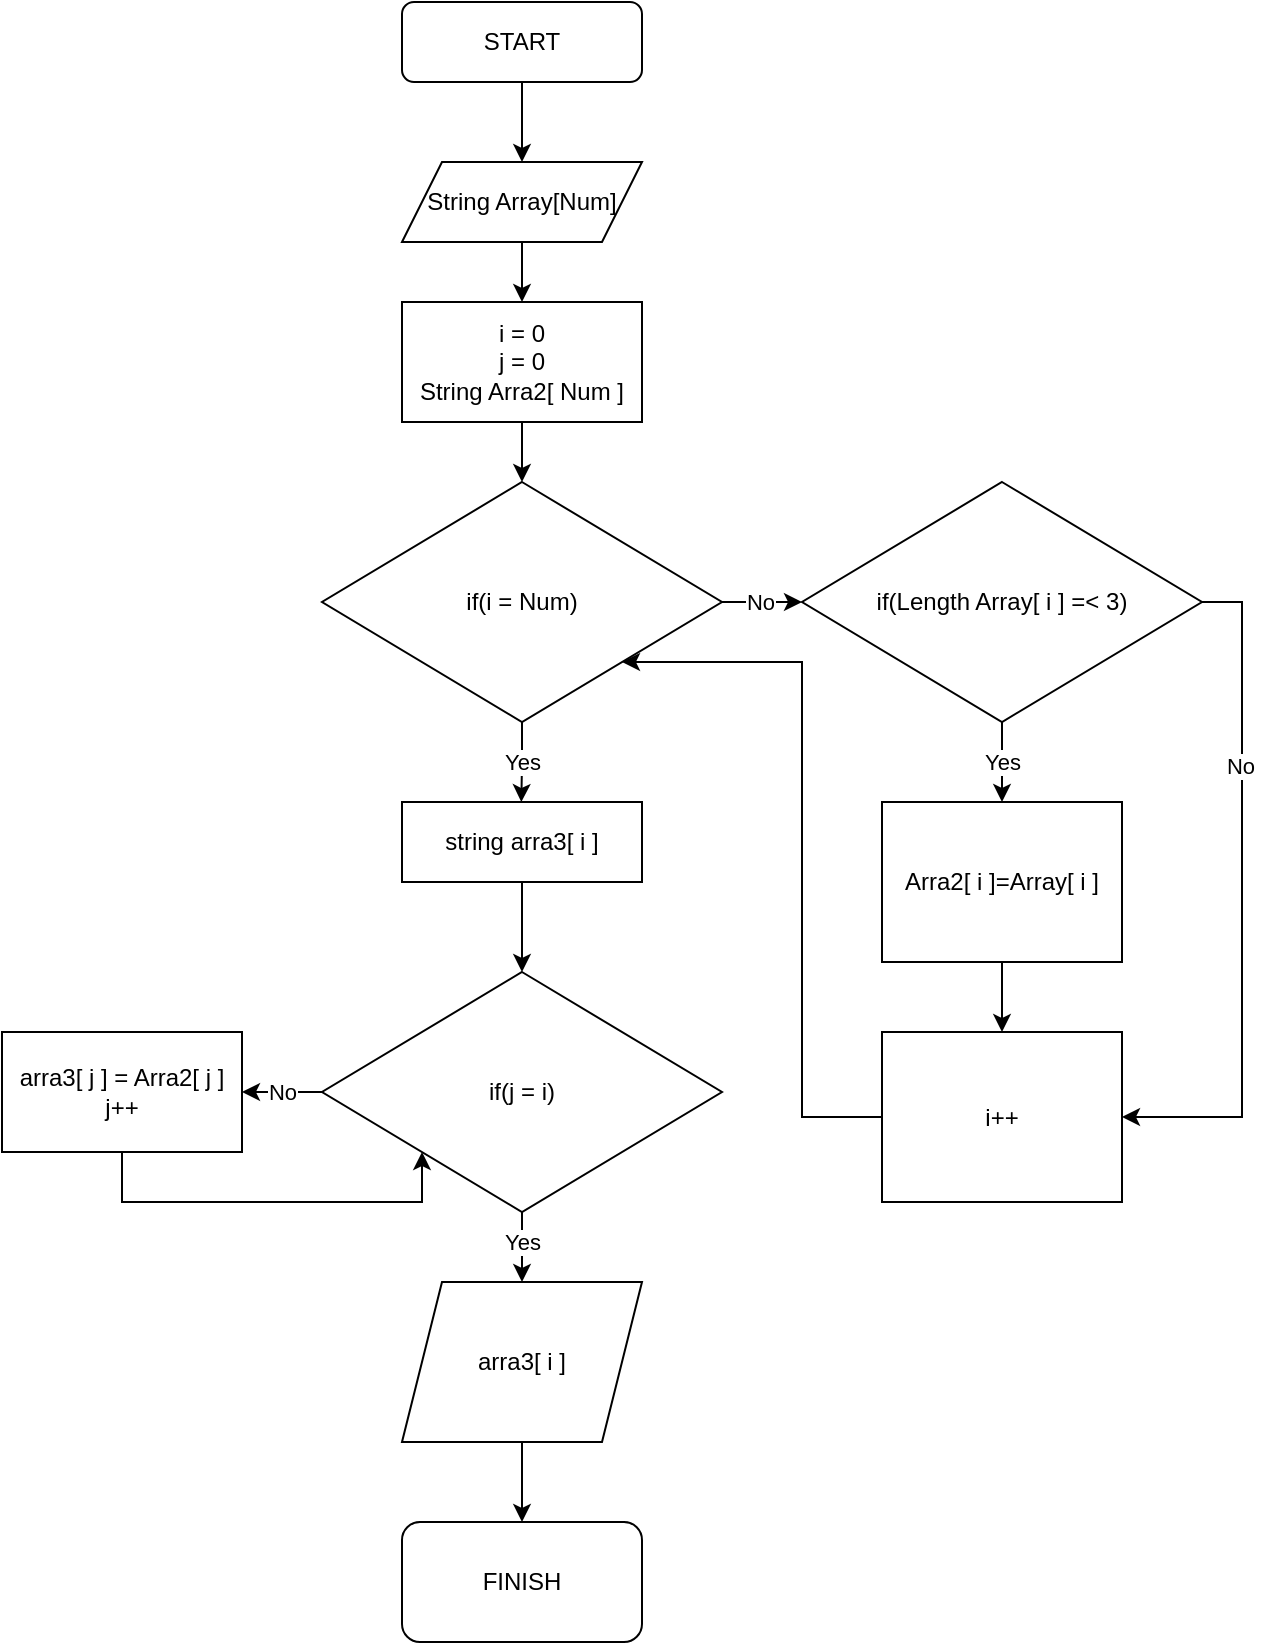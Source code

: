<mxfile version="20.1.1" type="device"><diagram id="qiiCkjB1hDQMQWk_kW8q" name="Page-1"><mxGraphModel dx="1165" dy="1158" grid="1" gridSize="10" guides="1" tooltips="1" connect="1" arrows="1" fold="1" page="1" pageScale="1" pageWidth="827" pageHeight="1169" math="0" shadow="0"><root><mxCell id="0"/><mxCell id="1" parent="0"/><mxCell id="bnd80W0CaueRQhWBib-J-4" style="edgeStyle=orthogonalEdgeStyle;rounded=0;orthogonalLoop=1;jettySize=auto;html=1;exitX=0.5;exitY=1;exitDx=0;exitDy=0;entryX=0.5;entryY=0;entryDx=0;entryDy=0;" edge="1" parent="1" source="bnd80W0CaueRQhWBib-J-1" target="bnd80W0CaueRQhWBib-J-3"><mxGeometry relative="1" as="geometry"/></mxCell><mxCell id="bnd80W0CaueRQhWBib-J-1" value="START" style="rounded=1;whiteSpace=wrap;html=1;" vertex="1" parent="1"><mxGeometry x="320" y="40" width="120" height="40" as="geometry"/></mxCell><mxCell id="bnd80W0CaueRQhWBib-J-6" style="edgeStyle=orthogonalEdgeStyle;rounded=0;orthogonalLoop=1;jettySize=auto;html=1;exitX=0.5;exitY=1;exitDx=0;exitDy=0;entryX=0.5;entryY=0;entryDx=0;entryDy=0;" edge="1" parent="1" source="bnd80W0CaueRQhWBib-J-3" target="bnd80W0CaueRQhWBib-J-5"><mxGeometry relative="1" as="geometry"/></mxCell><mxCell id="bnd80W0CaueRQhWBib-J-3" value="String Array[Num]" style="shape=parallelogram;perimeter=parallelogramPerimeter;whiteSpace=wrap;html=1;fixedSize=1;" vertex="1" parent="1"><mxGeometry x="320" y="120" width="120" height="40" as="geometry"/></mxCell><mxCell id="bnd80W0CaueRQhWBib-J-9" style="edgeStyle=orthogonalEdgeStyle;rounded=0;orthogonalLoop=1;jettySize=auto;html=1;exitX=0.5;exitY=1;exitDx=0;exitDy=0;entryX=0.5;entryY=0;entryDx=0;entryDy=0;" edge="1" parent="1" source="bnd80W0CaueRQhWBib-J-5" target="bnd80W0CaueRQhWBib-J-8"><mxGeometry relative="1" as="geometry"/></mxCell><mxCell id="bnd80W0CaueRQhWBib-J-5" value="i = 0&lt;br&gt;j = 0&lt;br&gt;String Arra2[ Num ]" style="rounded=0;whiteSpace=wrap;html=1;" vertex="1" parent="1"><mxGeometry x="320" y="190" width="120" height="60" as="geometry"/></mxCell><mxCell id="bnd80W0CaueRQhWBib-J-10" style="edgeStyle=orthogonalEdgeStyle;rounded=0;orthogonalLoop=1;jettySize=auto;html=1;exitX=0.5;exitY=1;exitDx=0;exitDy=0;" edge="1" parent="1" source="bnd80W0CaueRQhWBib-J-8"><mxGeometry relative="1" as="geometry"><mxPoint x="379.667" y="440" as="targetPoint"/><Array as="points"><mxPoint x="380" y="420"/><mxPoint x="380" y="420"/></Array></mxGeometry></mxCell><mxCell id="bnd80W0CaueRQhWBib-J-11" value="Yes" style="edgeLabel;html=1;align=center;verticalAlign=middle;resizable=0;points=[];" vertex="1" connectable="0" parent="bnd80W0CaueRQhWBib-J-10"><mxGeometry x="-0.719" relative="1" as="geometry"><mxPoint y="14" as="offset"/></mxGeometry></mxCell><mxCell id="bnd80W0CaueRQhWBib-J-15" style="edgeStyle=orthogonalEdgeStyle;rounded=0;orthogonalLoop=1;jettySize=auto;html=1;exitX=1;exitY=0.5;exitDx=0;exitDy=0;entryX=0;entryY=0.5;entryDx=0;entryDy=0;" edge="1" parent="1" source="bnd80W0CaueRQhWBib-J-8" target="bnd80W0CaueRQhWBib-J-14"><mxGeometry relative="1" as="geometry"/></mxCell><mxCell id="bnd80W0CaueRQhWBib-J-16" value="No" style="edgeLabel;html=1;align=center;verticalAlign=middle;resizable=0;points=[];" vertex="1" connectable="0" parent="bnd80W0CaueRQhWBib-J-15"><mxGeometry x="-0.28" y="3" relative="1" as="geometry"><mxPoint x="4" y="3" as="offset"/></mxGeometry></mxCell><mxCell id="bnd80W0CaueRQhWBib-J-8" value="if(i = Num)" style="rhombus;whiteSpace=wrap;html=1;direction=east;" vertex="1" parent="1"><mxGeometry x="280" y="280" width="200" height="120" as="geometry"/></mxCell><mxCell id="bnd80W0CaueRQhWBib-J-20" style="edgeStyle=orthogonalEdgeStyle;rounded=0;orthogonalLoop=1;jettySize=auto;html=1;exitX=0.5;exitY=1;exitDx=0;exitDy=0;entryX=0.5;entryY=0;entryDx=0;entryDy=0;" edge="1" parent="1" source="bnd80W0CaueRQhWBib-J-14" target="bnd80W0CaueRQhWBib-J-22"><mxGeometry relative="1" as="geometry"><mxPoint x="620.333" y="440" as="targetPoint"/></mxGeometry></mxCell><mxCell id="bnd80W0CaueRQhWBib-J-21" value="Yes" style="edgeLabel;html=1;align=center;verticalAlign=middle;resizable=0;points=[];" vertex="1" connectable="0" parent="bnd80W0CaueRQhWBib-J-20"><mxGeometry x="-0.669" y="-1" relative="1" as="geometry"><mxPoint x="1" y="13" as="offset"/></mxGeometry></mxCell><mxCell id="bnd80W0CaueRQhWBib-J-25" style="edgeStyle=orthogonalEdgeStyle;rounded=0;orthogonalLoop=1;jettySize=auto;html=1;exitX=1;exitY=0.5;exitDx=0;exitDy=0;entryX=1;entryY=0.5;entryDx=0;entryDy=0;" edge="1" parent="1" source="bnd80W0CaueRQhWBib-J-14" target="bnd80W0CaueRQhWBib-J-23"><mxGeometry relative="1" as="geometry"/></mxCell><mxCell id="bnd80W0CaueRQhWBib-J-26" value="No" style="edgeLabel;html=1;align=center;verticalAlign=middle;resizable=0;points=[];" vertex="1" connectable="0" parent="bnd80W0CaueRQhWBib-J-25"><mxGeometry x="-0.4" y="-1" relative="1" as="geometry"><mxPoint as="offset"/></mxGeometry></mxCell><mxCell id="bnd80W0CaueRQhWBib-J-14" value="if(Length Array[ i ] =&amp;lt; 3)" style="rhombus;whiteSpace=wrap;html=1;" vertex="1" parent="1"><mxGeometry x="520" y="280" width="200" height="120" as="geometry"/></mxCell><mxCell id="bnd80W0CaueRQhWBib-J-24" style="edgeStyle=orthogonalEdgeStyle;rounded=0;orthogonalLoop=1;jettySize=auto;html=1;exitX=0.5;exitY=1;exitDx=0;exitDy=0;entryX=0.5;entryY=0;entryDx=0;entryDy=0;" edge="1" parent="1" source="bnd80W0CaueRQhWBib-J-22" target="bnd80W0CaueRQhWBib-J-23"><mxGeometry relative="1" as="geometry"/></mxCell><mxCell id="bnd80W0CaueRQhWBib-J-22" value="Arra2[ i ]=Array[ i ]" style="rounded=0;whiteSpace=wrap;html=1;" vertex="1" parent="1"><mxGeometry x="560" y="440" width="120" height="80" as="geometry"/></mxCell><mxCell id="bnd80W0CaueRQhWBib-J-27" style="edgeStyle=orthogonalEdgeStyle;rounded=0;orthogonalLoop=1;jettySize=auto;html=1;exitX=0;exitY=0.5;exitDx=0;exitDy=0;entryX=1;entryY=1;entryDx=0;entryDy=0;" edge="1" parent="1" source="bnd80W0CaueRQhWBib-J-23" target="bnd80W0CaueRQhWBib-J-8"><mxGeometry relative="1" as="geometry"><Array as="points"><mxPoint x="520" y="598"/><mxPoint x="520" y="370"/></Array></mxGeometry></mxCell><mxCell id="bnd80W0CaueRQhWBib-J-23" value="i++" style="rounded=0;whiteSpace=wrap;html=1;" vertex="1" parent="1"><mxGeometry x="560" y="555" width="120" height="85" as="geometry"/></mxCell><mxCell id="bnd80W0CaueRQhWBib-J-32" style="edgeStyle=orthogonalEdgeStyle;rounded=0;orthogonalLoop=1;jettySize=auto;html=1;exitX=0.5;exitY=1;exitDx=0;exitDy=0;entryX=0.5;entryY=0;entryDx=0;entryDy=0;" edge="1" parent="1" source="bnd80W0CaueRQhWBib-J-29" target="bnd80W0CaueRQhWBib-J-48"><mxGeometry relative="1" as="geometry"><mxPoint x="380" y="680" as="targetPoint"/><Array as="points"/></mxGeometry></mxCell><mxCell id="bnd80W0CaueRQhWBib-J-35" value="Yes" style="edgeLabel;html=1;align=center;verticalAlign=middle;resizable=0;points=[];" vertex="1" connectable="0" parent="bnd80W0CaueRQhWBib-J-32"><mxGeometry x="-0.733" relative="1" as="geometry"><mxPoint y="10" as="offset"/></mxGeometry></mxCell><mxCell id="bnd80W0CaueRQhWBib-J-46" style="edgeStyle=orthogonalEdgeStyle;rounded=0;orthogonalLoop=1;jettySize=auto;html=1;exitX=0;exitY=0.5;exitDx=0;exitDy=0;entryX=1;entryY=0.5;entryDx=0;entryDy=0;" edge="1" parent="1" source="bnd80W0CaueRQhWBib-J-29" target="bnd80W0CaueRQhWBib-J-42"><mxGeometry relative="1" as="geometry"/></mxCell><mxCell id="bnd80W0CaueRQhWBib-J-47" value="No" style="edgeLabel;html=1;align=center;verticalAlign=middle;resizable=0;points=[];" vertex="1" connectable="0" parent="bnd80W0CaueRQhWBib-J-46"><mxGeometry x="-0.513" y="-1" relative="1" as="geometry"><mxPoint x="-11" y="1" as="offset"/></mxGeometry></mxCell><mxCell id="bnd80W0CaueRQhWBib-J-29" value="if(j = i)" style="rhombus;whiteSpace=wrap;html=1;" vertex="1" parent="1"><mxGeometry x="280" y="525" width="200" height="120" as="geometry"/></mxCell><mxCell id="bnd80W0CaueRQhWBib-J-41" style="edgeStyle=orthogonalEdgeStyle;rounded=0;orthogonalLoop=1;jettySize=auto;html=1;exitX=0.5;exitY=1;exitDx=0;exitDy=0;entryX=0.5;entryY=0;entryDx=0;entryDy=0;" edge="1" parent="1" source="bnd80W0CaueRQhWBib-J-39" target="bnd80W0CaueRQhWBib-J-29"><mxGeometry relative="1" as="geometry"/></mxCell><mxCell id="bnd80W0CaueRQhWBib-J-39" value="string arra3[ i ]" style="rounded=0;whiteSpace=wrap;html=1;" vertex="1" parent="1"><mxGeometry x="320" y="440" width="120" height="40" as="geometry"/></mxCell><mxCell id="bnd80W0CaueRQhWBib-J-44" style="edgeStyle=orthogonalEdgeStyle;rounded=0;orthogonalLoop=1;jettySize=auto;html=1;exitX=0.5;exitY=1;exitDx=0;exitDy=0;entryX=0;entryY=1;entryDx=0;entryDy=0;" edge="1" parent="1" source="bnd80W0CaueRQhWBib-J-42" target="bnd80W0CaueRQhWBib-J-29"><mxGeometry relative="1" as="geometry"><Array as="points"><mxPoint x="180" y="640"/><mxPoint x="330" y="640"/></Array></mxGeometry></mxCell><mxCell id="bnd80W0CaueRQhWBib-J-42" value="arra3[ j ] = Arra2[ j ]&lt;br&gt;j++" style="rounded=0;whiteSpace=wrap;html=1;" vertex="1" parent="1"><mxGeometry x="120" y="555" width="120" height="60" as="geometry"/></mxCell><mxCell id="bnd80W0CaueRQhWBib-J-50" style="edgeStyle=orthogonalEdgeStyle;rounded=0;orthogonalLoop=1;jettySize=auto;html=1;exitX=0.5;exitY=1;exitDx=0;exitDy=0;entryX=0.5;entryY=0;entryDx=0;entryDy=0;" edge="1" parent="1" source="bnd80W0CaueRQhWBib-J-48" target="bnd80W0CaueRQhWBib-J-49"><mxGeometry relative="1" as="geometry"/></mxCell><mxCell id="bnd80W0CaueRQhWBib-J-48" value="arra3[ i ]" style="shape=parallelogram;perimeter=parallelogramPerimeter;whiteSpace=wrap;html=1;fixedSize=1;" vertex="1" parent="1"><mxGeometry x="320" y="680" width="120" height="80" as="geometry"/></mxCell><mxCell id="bnd80W0CaueRQhWBib-J-49" value="FINISH" style="rounded=1;whiteSpace=wrap;html=1;" vertex="1" parent="1"><mxGeometry x="320" y="800" width="120" height="60" as="geometry"/></mxCell></root></mxGraphModel></diagram></mxfile>